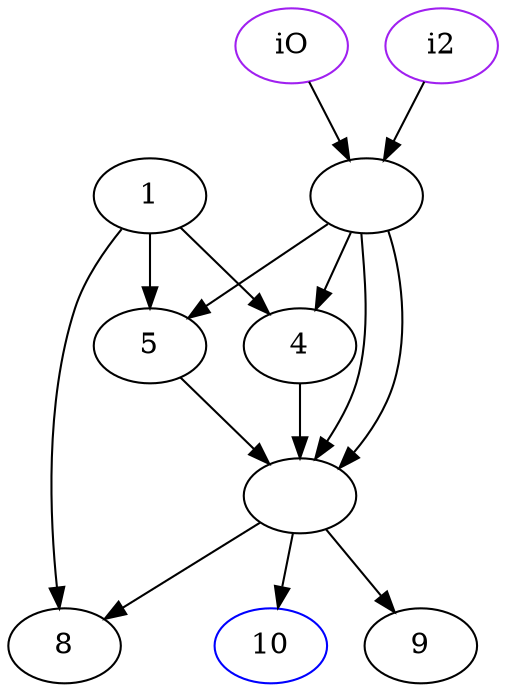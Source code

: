 digraph G{
21 [label=iO, color=purple];
20 [label=i2, color=purple];
0 [label=" ", color=black];
1 [label=1, color=black];
4 [label=4, color=black];
5 [label=5, color=black];
6 [label=" ", color=black];
8 [label=8, color=black];
9 [label=9, color=black];
10 [label=10, color=blue];
21 -> 0;
20 -> 0;
0 -> 4;
0 -> 5;
0 -> 6;
0 -> 6;
1 -> 5;
1 -> 8;
1 -> 4;
4 -> 6;
5 -> 6;
6 -> 8;
6 -> 9;
6 -> 10;
}
